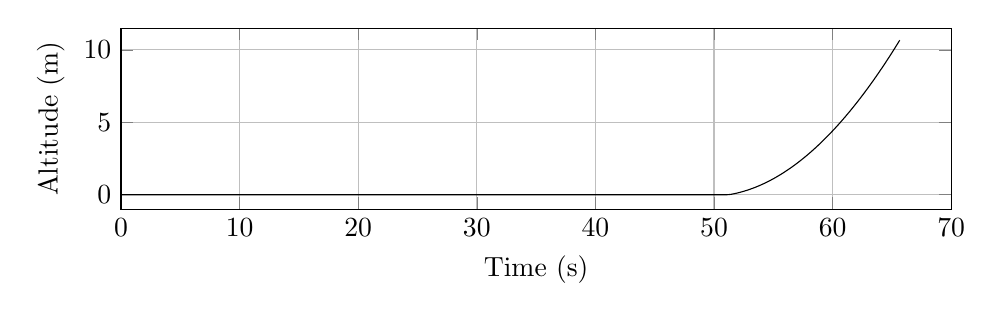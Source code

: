 %Altitude_evolution
\begin{tikzpicture}

\begin{axis}[
width=\textwidth,
height=0.32\textwidth,
scaled ticks=false, tick label style={/pgf/number format/fixed},
xmin=0.0,
xmax=70,
xlabel={Time (s)},
xmajorgrids,
ymin=-1.0,
ymax=11.5,
ylabel={Altitude (m)},
ymajorgrids,
legend style={at={(1.03,0.5)},anchor=west,draw=black,fill=white,legend cell align=left}
]

\addplot [
color=black,
solid
]
table[row sep=crcr]{
10.0E-5	0.0\\
4.717E-4	0.0\\
0.001	0.0\\
0.003	0.0\\
0.006	0.0\\
0.011	0.0\\
0.017	0.0\\
0.022	0.0\\
0.028	0.0\\
0.034	0.0\\
0.04	0.0\\
0.046	0.0\\
0.052	0.0\\
0.058	0.0\\
0.064	0.0\\
0.07	0.0\\
0.076	0.0\\
0.082	0.0\\
0.088	0.0\\
0.094	0.0\\
0.099	0.0\\
0.105	0.0\\
0.111	0.0\\
0.117	0.0\\
0.123	0.0\\
0.129	0.0\\
0.135	0.0\\
0.141	0.0\\
0.148	0.0\\
0.153	0.0\\
0.16	0.0\\
0.166	0.0\\
0.172	0.0\\
0.178	0.0\\
0.184	0.0\\
0.19	0.0\\
0.196	0.0\\
0.202	0.0\\
0.208	0.0\\
0.214	0.0\\
0.22	0.0\\
0.226	0.0\\
0.232	0.0\\
0.238	0.0\\
0.245	0.0\\
0.251	0.0\\
0.257	0.0\\
0.263	0.0\\
0.269	0.0\\
0.275	0.0\\
0.281	0.0\\
0.287	0.0\\
0.294	0.0\\
0.3	0.0\\
0.306	0.0\\
0.312	0.0\\
0.318	0.0\\
0.324	0.0\\
0.33	0.0\\
0.336	0.0\\
0.343	0.0\\
0.349	0.0\\
0.355	0.0\\
0.361	0.0\\
0.368	0.0\\
0.374	0.0\\
0.38	0.0\\
0.386	0.0\\
0.392	0.0\\
0.399	0.0\\
0.405	0.0\\
0.411	0.0\\
0.418	0.0\\
0.424	0.0\\
0.43	0.0\\
0.436	0.0\\
0.442	0.0\\
0.449	0.0\\
0.455	0.0\\
0.461	0.0\\
0.468	0.0\\
0.474	0.0\\
0.48	0.0\\
0.487	0.0\\
0.493	0.0\\
0.499	0.0\\
0.505	0.0\\
0.512	0.0\\
0.518	0.0\\
0.525	0.0\\
0.531	0.0\\
0.537	0.0\\
0.544	0.0\\
0.55	0.0\\
0.557	0.0\\
0.563	0.0\\
0.57	0.0\\
0.576	0.0\\
0.583	0.0\\
0.589	0.0\\
0.595	0.0\\
0.602	0.0\\
0.609	0.0\\
0.615	0.0\\
0.622	0.0\\
0.628	0.0\\
0.634	0.0\\
0.641	0.0\\
0.647	0.0\\
0.654	0.0\\
0.661	0.0\\
0.667	0.0\\
0.674	0.0\\
0.68	0.0\\
0.687	0.0\\
0.694	0.0\\
0.7	0.0\\
0.707	0.0\\
0.714	0.0\\
0.72	0.0\\
0.727	0.0\\
0.734	0.0\\
0.74	0.0\\
0.747	0.0\\
0.754	0.0\\
0.761	0.0\\
0.767	0.0\\
0.774	0.0\\
0.781	0.0\\
0.788	0.0\\
0.794	0.0\\
0.801	0.0\\
0.808	0.0\\
0.815	0.0\\
0.822	0.0\\
0.829	0.0\\
0.836	0.0\\
0.842	0.0\\
0.849	0.0\\
0.856	0.0\\
0.863	0.0\\
0.87	0.0\\
0.877	0.0\\
0.883	0.0\\
0.89	0.0\\
0.897	0.0\\
0.904	0.0\\
0.911	0.0\\
0.918	0.0\\
0.925	0.0\\
0.932	0.0\\
0.939	0.0\\
0.946	0.0\\
0.953	0.0\\
0.96	0.0\\
0.967	0.0\\
0.974	0.0\\
0.981	0.0\\
0.988	0.0\\
0.995	0.0\\
1.002	0.0\\
1.01	0.0\\
1.017	0.0\\
1.024	0.0\\
1.031	0.0\\
1.039	0.0\\
1.045	0.0\\
1.052	0.0\\
1.06	0.0\\
1.067	0.0\\
1.074	0.0\\
1.081	0.0\\
1.088	0.0\\
1.095	0.0\\
1.103	0.0\\
1.11	0.0\\
1.117	0.0\\
1.124	0.0\\
1.132	0.0\\
1.139	0.0\\
1.147	0.0\\
1.154	0.0\\
1.161	0.0\\
1.169	0.0\\
1.176	0.0\\
1.184	0.0\\
1.191	0.0\\
1.199	0.0\\
1.206	0.0\\
1.214	0.0\\
1.221	0.0\\
1.228	0.0\\
1.236	0.0\\
1.243	0.0\\
1.251	0.0\\
1.259	0.0\\
1.266	0.0\\
1.274	0.0\\
1.281	0.0\\
1.289	0.0\\
1.297	0.0\\
1.305	0.0\\
1.312	0.0\\
1.32	0.0\\
1.328	0.0\\
1.335	0.0\\
1.343	0.0\\
1.351	0.0\\
1.359	0.0\\
1.366	0.0\\
1.374	0.0\\
1.382	0.0\\
1.389	0.0\\
1.397	0.0\\
1.405	0.0\\
1.413	0.0\\
1.421	0.0\\
1.428	0.0\\
1.436	0.0\\
1.444	0.0\\
1.452	0.0\\
1.46	0.0\\
1.468	0.0\\
1.475	0.0\\
1.483	0.0\\
1.491	0.0\\
1.499	0.0\\
1.507	0.0\\
1.515	0.0\\
1.523	0.0\\
1.531	0.0\\
1.539	0.0\\
1.547	0.0\\
1.555	0.0\\
1.563	0.0\\
1.571	0.0\\
1.58	0.0\\
1.588	0.0\\
1.596	0.0\\
1.604	0.0\\
1.612	0.0\\
1.62	0.0\\
1.628	0.0\\
1.636	0.0\\
1.645	0.0\\
1.653	0.0\\
1.661	0.0\\
1.67	0.0\\
1.678	0.0\\
1.686	0.0\\
1.695	0.0\\
1.703	0.0\\
1.711	0.0\\
1.72	0.0\\
1.728	0.0\\
1.736	0.0\\
1.745	0.0\\
1.753	0.0\\
1.761	0.0\\
1.77	0.0\\
1.778	0.0\\
1.787	0.0\\
1.795	0.0\\
1.804	0.0\\
1.812	0.0\\
1.821	0.0\\
1.829	0.0\\
1.838	0.0\\
1.846	0.0\\
1.855	0.0\\
1.864	0.0\\
1.872	0.0\\
1.881	0.0\\
1.889	0.0\\
1.898	0.0\\
1.907	0.0\\
1.915	0.0\\
1.924	0.0\\
1.932	0.0\\
1.941	0.0\\
1.95	0.0\\
1.958	0.0\\
1.967	0.0\\
1.976	0.0\\
1.984	0.0\\
1.993	0.0\\
2.002	0.0\\
2.011	0.0\\
2.02	0.0\\
2.029	0.0\\
2.037	0.0\\
2.046	0.0\\
2.055	0.0\\
2.064	0.0\\
2.073	0.0\\
2.082	0.0\\
2.091	0.0\\
2.099	0.0\\
2.108	0.0\\
2.117	0.0\\
2.126	0.0\\
2.135	0.0\\
2.144	0.0\\
2.153	0.0\\
2.162	0.0\\
2.171	0.0\\
2.18	0.0\\
2.19	0.0\\
2.199	0.0\\
2.208	0.0\\
2.217	0.0\\
2.226	0.0\\
2.235	0.0\\
2.244	0.0\\
2.253	0.0\\
2.263	0.0\\
2.272	0.0\\
2.281	0.0\\
2.29	0.0\\
2.299	0.0\\
2.309	0.0\\
2.318	0.0\\
2.327	0.0\\
2.337	0.0\\
2.346	0.0\\
2.355	0.0\\
2.365	0.0\\
2.374	0.0\\
2.384	0.0\\
2.393	0.0\\
2.403	0.0\\
2.412	0.0\\
2.422	0.0\\
2.431	0.0\\
2.441	0.0\\
2.45	0.0\\
2.46	0.0\\
2.469	0.0\\
2.479	0.0\\
2.488	0.0\\
2.498	0.0\\
2.508	0.0\\
2.517	0.0\\
2.527	0.0\\
2.537	0.0\\
2.546	0.0\\
2.556	0.0\\
2.566	0.0\\
2.575	0.0\\
2.585	0.0\\
2.595	0.0\\
2.604	0.0\\
2.614	0.0\\
2.624	0.0\\
2.634	0.0\\
2.643	0.0\\
2.653	0.0\\
2.663	0.0\\
2.673	0.0\\
2.683	0.0\\
2.693	0.0\\
2.703	0.0\\
2.713	0.0\\
2.723	0.0\\
2.733	0.0\\
2.742	0.0\\
2.752	0.0\\
2.762	0.0\\
2.772	0.0\\
2.782	0.0\\
2.792	0.0\\
2.803	0.0\\
2.813	0.0\\
2.823	0.0\\
2.833	0.0\\
2.843	0.0\\
2.853	0.0\\
2.864	0.0\\
2.874	0.0\\
2.884	0.0\\
2.894	0.0\\
2.904	0.0\\
2.915	0.0\\
2.925	0.0\\
2.935	0.0\\
2.945	0.0\\
2.955	0.0\\
2.966	0.0\\
2.976	0.0\\
2.986	0.0\\
2.997	0.0\\
3.007	0.0\\
3.017	0.0\\
3.028	0.0\\
3.038	0.0\\
3.048	0.0\\
3.059	0.0\\
3.069	0.0\\
3.08	0.0\\
3.09	0.0\\
3.1	0.0\\
3.111	0.0\\
3.121	0.0\\
3.132	0.0\\
3.142	0.0\\
3.153	0.0\\
3.163	0.0\\
3.174	0.0\\
3.184	0.0\\
3.195	0.0\\
3.206	0.0\\
3.217	0.0\\
3.227	0.0\\
3.238	0.0\\
3.249	0.0\\
3.26	0.0\\
3.27	0.0\\
3.281	0.0\\
3.292	0.0\\
3.302	0.0\\
3.313	0.0\\
3.324	0.0\\
3.335	0.0\\
3.346	0.0\\
3.357	0.0\\
3.367	0.0\\
3.378	0.0\\
3.389	0.0\\
3.4	0.0\\
3.411	0.0\\
3.421	0.0\\
3.432	0.0\\
3.443	0.0\\
3.454	0.0\\
3.465	0.0\\
3.476	0.0\\
3.487	0.0\\
3.498	0.0\\
3.509	0.0\\
3.52	0.0\\
3.532	0.0\\
3.543	0.0\\
3.554	0.0\\
3.565	0.0\\
3.576	0.0\\
3.587	0.0\\
3.598	0.0\\
3.61	0.0\\
3.621	0.0\\
3.632	0.0\\
3.643	0.0\\
3.655	0.0\\
3.666	0.0\\
3.678	0.0\\
3.689	0.0\\
3.7	0.0\\
3.712	0.0\\
3.723	0.0\\
3.734	0.0\\
3.746	0.0\\
3.757	0.0\\
3.768	0.0\\
3.78	0.0\\
3.791	0.0\\
3.803	0.0\\
3.814	0.0\\
3.826	0.0\\
3.837	0.0\\
3.849	0.0\\
3.86	0.0\\
3.872	0.0\\
3.883	0.0\\
3.895	0.0\\
3.907	0.0\\
3.918	0.0\\
3.93	0.0\\
3.941	0.0\\
3.953	0.0\\
3.964	0.0\\
3.976	0.0\\
3.987	0.0\\
3.999	0.0\\
4.01	0.0\\
4.022	0.0\\
4.033	0.0\\
4.045	0.0\\
4.057	0.0\\
4.068	0.0\\
4.08	0.0\\
4.092	0.0\\
4.104	0.0\\
4.115	0.0\\
4.127	0.0\\
4.139	0.0\\
4.15	0.0\\
4.162	0.0\\
4.174	0.0\\
4.186	0.0\\
4.197	0.0\\
4.209	0.0\\
4.221	0.0\\
4.232	0.0\\
4.244	0.0\\
4.256	0.0\\
4.268	0.0\\
4.279	0.0\\
4.291	0.0\\
4.303	0.0\\
4.315	0.0\\
4.327	0.0\\
4.338	0.0\\
4.35	0.0\\
4.362	0.0\\
4.374	0.0\\
4.385	0.0\\
4.397	0.0\\
4.4	0.0\\
4.401	0.0\\
4.402	0.0\\
4.404	0.0\\
4.405	0.0\\
4.405	0.0\\
4.405	0.0\\
4.405	0.0\\
4.405	0.0\\
4.406	0.0\\
4.408	0.0\\
4.414	0.0\\
4.425	0.0\\
4.436	0.0\\
4.447	0.0\\
4.458	0.0\\
4.469	0.0\\
4.48	0.0\\
4.491	0.0\\
4.502	0.0\\
4.513	0.0\\
4.524	0.0\\
4.535	0.0\\
4.547	0.0\\
4.558	0.0\\
4.569	0.0\\
4.58	0.0\\
4.591	0.0\\
4.603	0.0\\
4.614	0.0\\
4.625	0.0\\
4.637	0.0\\
4.648	0.0\\
4.659	0.0\\
4.671	0.0\\
4.682	0.0\\
4.693	0.0\\
4.705	0.0\\
4.716	0.0\\
4.728	0.0\\
4.739	0.0\\
4.751	0.0\\
4.762	0.0\\
4.773	0.0\\
4.785	0.0\\
4.796	0.0\\
4.808	0.0\\
4.82	0.0\\
4.831	0.0\\
4.843	0.0\\
4.854	0.0\\
4.866	0.0\\
4.878	0.0\\
4.889	0.0\\
4.901	0.0\\
4.913	0.0\\
4.924	0.0\\
4.936	0.0\\
4.948	0.0\\
4.96	0.0\\
4.972	0.0\\
4.983	0.0\\
4.995	0.0\\
5.007	0.0\\
5.019	0.0\\
5.031	0.0\\
5.042	0.0\\
5.054	0.0\\
5.066	0.0\\
5.078	0.0\\
5.09	0.0\\
5.102	0.0\\
5.114	0.0\\
5.126	0.0\\
5.138	0.0\\
5.15	0.0\\
5.162	0.0\\
5.174	0.0\\
5.186	0.0\\
5.198	0.0\\
5.21	0.0\\
5.222	0.0\\
5.234	0.0\\
5.245	0.0\\
5.257	0.0\\
5.269	0.0\\
5.282	0.0\\
5.294	0.0\\
5.306	0.0\\
5.318	0.0\\
5.33	0.0\\
5.342	0.0\\
5.354	0.0\\
5.366	0.0\\
5.378	0.0\\
5.39	0.0\\
5.402	0.0\\
5.415	0.0\\
5.427	0.0\\
5.439	0.0\\
5.451	0.0\\
5.463	0.0\\
5.475	0.0\\
5.487	0.0\\
5.5	0.0\\
5.512	0.0\\
5.524	0.0\\
5.536	0.0\\
5.548	0.0\\
5.56	0.0\\
5.573	0.0\\
5.585	0.0\\
5.597	0.0\\
5.609	0.0\\
5.622	0.0\\
5.634	0.0\\
5.646	0.0\\
5.658	0.0\\
5.67	0.0\\
5.683	0.0\\
5.695	0.0\\
5.707	0.0\\
5.719	0.0\\
5.732	0.0\\
5.744	0.0\\
5.756	0.0\\
5.768	0.0\\
5.781	0.0\\
5.793	0.0\\
5.805	0.0\\
5.817	0.0\\
5.83	0.0\\
5.842	0.0\\
5.854	0.0\\
5.866	0.0\\
5.879	0.0\\
5.891	0.0\\
5.903	0.0\\
5.915	0.0\\
5.928	0.0\\
5.94	0.0\\
5.953	0.0\\
5.965	0.0\\
5.977	0.0\\
5.99	0.0\\
6.002	0.0\\
6.014	0.0\\
6.027	0.0\\
6.039	0.0\\
6.051	0.0\\
6.064	0.0\\
6.076	0.0\\
6.088	0.0\\
6.101	0.0\\
6.113	0.0\\
6.126	0.0\\
6.138	0.0\\
6.15	0.0\\
6.163	0.0\\
6.175	0.0\\
6.188	0.0\\
6.2	0.0\\
6.212	0.0\\
6.225	0.0\\
6.237	0.0\\
6.25	0.0\\
6.262	0.0\\
6.274	0.0\\
6.287	0.0\\
6.299	0.0\\
6.312	0.0\\
6.324	0.0\\
6.337	0.0\\
6.349	0.0\\
6.362	0.0\\
6.374	0.0\\
6.387	0.0\\
6.399	0.0\\
6.412	0.0\\
6.424	0.0\\
6.437	0.0\\
6.449	0.0\\
6.462	0.0\\
6.474	0.0\\
6.487	0.0\\
6.5	0.0\\
6.512	0.0\\
6.525	0.0\\
6.538	0.0\\
6.55	0.0\\
6.563	0.0\\
6.576	0.0\\
6.588	0.0\\
6.601	0.0\\
6.614	0.0\\
6.626	0.0\\
6.639	0.0\\
6.652	0.0\\
6.664	0.0\\
6.677	0.0\\
6.69	0.0\\
6.703	0.0\\
6.716	0.0\\
6.728	0.0\\
6.741	0.0\\
6.754	0.0\\
6.767	0.0\\
6.779	0.0\\
6.792	0.0\\
6.805	0.0\\
6.818	0.0\\
6.831	0.0\\
6.844	0.0\\
6.856	0.0\\
6.869	0.0\\
6.882	0.0\\
6.895	0.0\\
6.908	0.0\\
6.921	0.0\\
6.933	0.0\\
6.946	0.0\\
6.96	0.0\\
6.972	0.0\\
6.986	0.0\\
6.999	0.0\\
7.012	0.0\\
7.025	0.0\\
7.038	0.0\\
7.051	0.0\\
7.064	0.0\\
7.077	0.0\\
7.09	0.0\\
7.103	0.0\\
7.116	0.0\\
7.129	0.0\\
7.143	0.0\\
7.156	0.0\\
7.169	0.0\\
7.182	0.0\\
7.195	0.0\\
7.209	0.0\\
7.222	0.0\\
7.235	0.0\\
7.249	0.0\\
7.262	0.0\\
7.275	0.0\\
7.289	0.0\\
7.302	0.0\\
7.315	0.0\\
7.329	0.0\\
7.342	0.0\\
7.356	0.0\\
7.369	0.0\\
7.383	0.0\\
7.396	0.0\\
7.41	0.0\\
7.423	0.0\\
7.437	0.0\\
7.45	0.0\\
7.463	0.0\\
7.477	0.0\\
7.491	0.0\\
7.505	0.0\\
7.518	0.0\\
7.532	0.0\\
7.546	0.0\\
7.56	0.0\\
7.573	0.0\\
7.587	0.0\\
7.601	0.0\\
7.615	0.0\\
7.629	0.0\\
7.643	0.0\\
7.656	0.0\\
7.67	0.0\\
7.684	0.0\\
7.698	0.0\\
7.713	0.0\\
7.727	0.0\\
7.741	0.0\\
7.755	0.0\\
7.769	0.0\\
7.783	0.0\\
7.797	0.0\\
7.811	0.0\\
7.826	0.0\\
7.84	0.0\\
7.854	0.0\\
7.869	0.0\\
7.883	0.0\\
7.898	0.0\\
7.912	0.0\\
7.927	0.0\\
7.941	0.0\\
7.956	0.0\\
7.97	0.0\\
7.985	0.0\\
7.999	0.0\\
8.014	0.0\\
8.029	0.0\\
8.043	0.0\\
8.058	0.0\\
8.073	0.0\\
8.088	0.0\\
8.103	0.0\\
8.118	0.0\\
8.133	0.0\\
8.148	0.0\\
8.162	0.0\\
8.178	0.0\\
8.193	0.0\\
8.208	0.0\\
8.223	0.0\\
8.238	0.0\\
8.253	0.0\\
8.268	0.0\\
8.283	0.0\\
8.299	0.0\\
8.314	0.0\\
8.329	0.0\\
8.344	0.0\\
8.36	0.0\\
8.376	0.0\\
8.391	0.0\\
8.406	0.0\\
8.422	0.0\\
8.437	0.0\\
8.452	0.0\\
8.468	0.0\\
8.483	0.0\\
8.499	0.0\\
8.514	0.0\\
8.53	0.0\\
8.545	0.0\\
8.561	0.0\\
8.576	0.0\\
8.591	0.0\\
8.607	0.0\\
8.622	0.0\\
8.637	0.0\\
8.653	0.0\\
8.668	0.0\\
8.683	0.0\\
8.699	0.0\\
8.714	0.0\\
8.729	0.0\\
8.744	0.0\\
8.76	0.0\\
8.775	0.0\\
8.79	0.0\\
8.805	0.0\\
8.82	0.0\\
8.835	0.0\\
8.85	0.0\\
8.865	0.0\\
8.88	0.0\\
8.895	0.0\\
8.91	0.0\\
8.925	0.0\\
8.939	0.0\\
8.954	0.0\\
8.969	0.0\\
8.984	0.0\\
8.998	0.0\\
9.013	0.0\\
9.027	0.0\\
9.042	0.0\\
9.056	0.0\\
9.057	0.0\\
9.057	0.0\\
9.058	0.0\\
9.058	0.0\\
9.058	0.0\\
9.059	0.0\\
9.06	0.0\\
9.061	0.0\\
9.067	0.0\\
9.079	0.0\\
9.092	0.0\\
9.105	0.0\\
9.118	0.0\\
9.131	0.0\\
9.144	0.0\\
9.157	0.0\\
9.171	0.0\\
9.184	0.0\\
9.197	0.0\\
9.211	0.0\\
9.224	0.0\\
9.238	0.0\\
9.251	0.0\\
9.265	0.0\\
9.279	0.0\\
9.292	0.0\\
9.306	0.0\\
9.32	0.0\\
9.334	0.0\\
9.348	0.0\\
9.362	0.0\\
9.376	0.0\\
9.39	0.0\\
9.404	0.0\\
9.418	0.0\\
9.433	0.0\\
9.447	0.0\\
9.461	0.0\\
9.476	0.0\\
9.49	0.0\\
9.505	0.0\\
9.519	0.0\\
9.534	0.0\\
9.548	0.0\\
9.563	0.0\\
9.578	0.0\\
9.592	0.0\\
9.607	0.0\\
9.622	0.0\\
9.637	0.0\\
9.652	0.0\\
9.667	0.0\\
9.682	0.0\\
9.697	0.0\\
9.712	0.0\\
9.727	0.0\\
9.742	0.0\\
9.757	0.0\\
9.772	0.0\\
9.787	0.0\\
9.802	0.0\\
9.817	0.0\\
9.832	0.0\\
9.847	0.0\\
9.862	0.0\\
9.877	0.0\\
9.892	0.0\\
9.907	0.0\\
9.922	0.0\\
9.937	0.0\\
9.952	0.0\\
9.967	0.0\\
9.982	0.0\\
9.997	0.0\\
10.012	0.0\\
10.027	0.0\\
10.042	0.0\\
10.057	0.0\\
10.071	0.0\\
10.086	0.0\\
10.101	0.0\\
10.116	0.0\\
10.131	0.0\\
10.145	0.0\\
10.16	0.0\\
10.175	0.0\\
10.189	0.0\\
10.204	0.0\\
10.218	0.0\\
10.233	0.0\\
10.247	0.0\\
10.262	0.0\\
10.277	0.0\\
10.291	0.0\\
10.306	0.0\\
10.32	0.0\\
10.334	0.0\\
10.349	0.0\\
10.363	0.0\\
10.378	0.0\\
10.392	0.0\\
10.406	0.0\\
10.421	0.0\\
10.435	0.0\\
10.45	0.0\\
10.464	0.0\\
10.478	0.0\\
10.493	0.0\\
10.507	0.0\\
10.521	0.0\\
10.535	0.0\\
10.549	0.0\\
10.564	0.0\\
10.578	0.0\\
10.592	0.0\\
10.606	0.0\\
10.62	0.0\\
10.634	0.0\\
10.648	0.0\\
10.662	0.0\\
10.676	0.0\\
10.69	0.0\\
10.704	0.0\\
10.718	0.0\\
10.732	0.0\\
10.747	0.0\\
10.761	0.0\\
10.774	0.0\\
10.788	0.0\\
10.802	0.0\\
10.816	0.0\\
10.83	0.0\\
10.844	0.0\\
10.858	0.0\\
10.872	0.0\\
10.886	0.0\\
10.9	0.0\\
10.914	0.0\\
10.928	0.0\\
10.942	0.0\\
10.956	0.0\\
10.97	0.0\\
10.984	0.0\\
10.997	0.0\\
11.011	0.0\\
11.025	0.0\\
11.039	0.0\\
11.053	0.0\\
11.067	0.0\\
11.081	0.0\\
11.095	0.0\\
11.108	0.0\\
11.122	0.0\\
11.136	0.0\\
11.15	0.0\\
11.164	0.0\\
11.178	0.0\\
11.192	0.0\\
11.206	0.0\\
11.22	0.0\\
11.233	0.0\\
11.247	0.0\\
11.261	0.0\\
11.275	0.0\\
11.289	0.0\\
11.303	0.0\\
11.317	0.0\\
11.331	0.0\\
11.345	0.0\\
11.359	0.0\\
11.372	0.0\\
11.386	0.0\\
11.4	0.0\\
11.414	0.0\\
11.428	0.0\\
11.442	0.0\\
11.456	0.0\\
11.47	0.0\\
11.484	0.0\\
11.498	0.0\\
11.512	0.0\\
11.526	0.0\\
11.54	0.0\\
11.554	0.0\\
11.568	0.0\\
11.582	0.0\\
11.596	0.0\\
11.61	0.0\\
11.624	0.0\\
11.638	0.0\\
11.652	0.0\\
11.666	0.0\\
11.68	0.0\\
11.694	0.0\\
11.708	0.0\\
11.723	0.0\\
11.737	0.0\\
11.751	0.0\\
11.765	0.0\\
11.779	0.0\\
11.793	0.0\\
11.797	0.0\\
11.807	0.0\\
11.822	0.0\\
11.85	0.0\\
11.879	0.0\\
11.908	0.0\\
11.937	0.0\\
11.967	0.0\\
11.996	0.0\\
12.025	0.0\\
12.055	0.0\\
12.084	0.0\\
12.114	0.0\\
12.143	0.0\\
12.172	0.0\\
12.202	0.0\\
12.232	0.0\\
12.261	0.0\\
12.291	0.0\\
12.321	0.0\\
12.351	0.0\\
12.381	0.0\\
12.411	0.0\\
12.441	0.0\\
12.471	0.0\\
12.501	0.0\\
12.531	0.0\\
12.561	0.0\\
12.591	0.0\\
12.621	0.0\\
12.651	0.0\\
12.681	0.0\\
12.712	0.0\\
12.742	0.0\\
12.772	0.0\\
12.803	0.0\\
12.834	0.0\\
12.864	0.0\\
12.895	0.0\\
12.926	0.0\\
12.956	0.0\\
12.987	0.0\\
13.017	0.0\\
13.048	0.0\\
13.079	0.0\\
13.11	0.0\\
13.141	0.0\\
13.172	0.0\\
13.203	0.0\\
13.234	0.0\\
13.265	0.0\\
13.296	0.0\\
13.327	0.0\\
13.359	0.0\\
13.391	0.0\\
13.422	0.0\\
13.454	0.0\\
13.485	0.0\\
13.517	0.0\\
13.548	0.0\\
13.581	0.0\\
13.612	0.0\\
13.644	0.0\\
13.676	0.0\\
13.709	0.0\\
13.741	0.0\\
13.773	0.0\\
13.805	0.0\\
13.837	0.0\\
13.869	0.0\\
13.902	0.0\\
13.934	0.0\\
13.966	0.0\\
13.999	0.0\\
14.032	0.0\\
14.065	0.0\\
14.098	0.0\\
14.131	0.0\\
14.164	0.0\\
14.197	0.0\\
14.231	0.0\\
14.264	0.0\\
14.297	0.0\\
14.331	0.0\\
14.365	0.0\\
14.398	0.0\\
14.433	0.0\\
14.467	0.0\\
14.501	0.0\\
14.534	0.0\\
14.568	0.0\\
14.603	0.0\\
14.637	0.0\\
14.672	0.0\\
14.707	0.0\\
14.741	0.0\\
14.776	0.0\\
14.811	0.0\\
14.846	0.0\\
14.881	0.0\\
14.916	0.0\\
14.951	0.0\\
14.986	0.0\\
15.022	0.0\\
15.059	0.0\\
15.094	0.0\\
15.13	0.0\\
15.166	0.0\\
15.203	0.0\\
15.239	0.0\\
15.275	0.0\\
15.312	0.0\\
15.349	0.0\\
15.386	0.0\\
15.423	0.0\\
15.46	0.0\\
15.499	0.0\\
15.536	0.0\\
15.573	0.0\\
15.611	0.0\\
15.649	0.0\\
15.686	0.0\\
15.724	0.0\\
15.762	0.0\\
15.8	0.0\\
15.838	0.0\\
15.876	0.0\\
15.915	0.0\\
15.953	0.0\\
15.991	0.0\\
16.03	0.0\\
16.068	0.0\\
16.106	0.0\\
16.145	0.0\\
16.184	0.0\\
16.222	0.0\\
16.26	0.0\\
16.299	0.0\\
16.337	0.0\\
16.375	0.0\\
16.414	0.0\\
16.452	0.0\\
16.489	0.0\\
16.528	0.0\\
16.565	0.0\\
16.603	0.0\\
16.641	0.0\\
16.678	0.0\\
16.716	0.0\\
16.753	0.0\\
16.79	0.0\\
16.826	0.0\\
16.863	0.0\\
16.899	0.0\\
16.935	0.0\\
16.971	0.0\\
17.007	0.0\\
17.043	0.0\\
17.079	0.0\\
17.115	0.0\\
17.15	0.0\\
17.157	0.0\\
17.162	0.0\\
17.165	0.0\\
17.166	0.0\\
17.167	0.0\\
17.168	0.0\\
17.17	0.0\\
17.17	0.0\\
17.171	0.0\\
17.171	0.0\\
17.172	0.0\\
17.177	0.0\\
17.19	0.0\\
17.216	0.0\\
17.246	0.0\\
17.277	0.0\\
17.308	0.0\\
17.339	0.0\\
17.37	0.0\\
17.401	0.0\\
17.432	0.0\\
17.464	0.0\\
17.496	0.0\\
17.527	0.0\\
17.559	0.0\\
17.592	0.0\\
17.624	0.0\\
17.656	0.0\\
17.688	0.0\\
17.721	0.0\\
17.754	0.0\\
17.786	0.0\\
17.819	0.0\\
17.853	0.0\\
17.886	0.0\\
17.919	0.0\\
17.953	0.0\\
17.987	0.0\\
18.021	0.0\\
18.055	0.0\\
18.089	0.0\\
18.124	0.0\\
18.158	0.0\\
18.193	0.0\\
18.228	0.0\\
18.263	0.0\\
18.298	0.0\\
18.334	0.0\\
18.369	0.0\\
18.404	0.0\\
18.44	0.0\\
18.475	0.0\\
18.511	0.0\\
18.547	0.0\\
18.583	0.0\\
18.619	0.0\\
18.655	0.0\\
18.691	0.0\\
18.727	0.0\\
18.763	0.0\\
18.798	0.0\\
18.834	0.0\\
18.87	0.0\\
18.905	0.0\\
18.941	0.0\\
18.977	0.0\\
19.013	0.0\\
19.048	0.0\\
19.084	0.0\\
19.119	0.0\\
19.154	0.0\\
19.189	0.0\\
19.225	0.0\\
19.26	0.0\\
19.294	0.0\\
19.329	0.0\\
19.364	0.0\\
19.399	0.0\\
19.434	0.0\\
19.468	0.0\\
19.502	0.0\\
19.537	0.0\\
19.571	0.0\\
19.605	0.0\\
19.639	0.0\\
19.673	0.0\\
19.707	0.0\\
19.74	0.0\\
19.774	0.0\\
19.807	0.0\\
19.841	0.0\\
19.874	0.0\\
19.907	0.0\\
19.941	0.0\\
19.974	0.0\\
20.007	0.0\\
20.04	0.0\\
20.073	0.0\\
20.106	0.0\\
20.139	0.0\\
20.171	0.0\\
20.204	0.0\\
20.236	0.0\\
20.269	0.0\\
20.302	0.0\\
20.334	0.0\\
20.367	0.0\\
20.399	0.0\\
20.432	0.0\\
20.464	0.0\\
20.496	0.0\\
20.529	0.0\\
20.561	0.0\\
20.593	0.0\\
20.625	0.0\\
20.657	0.0\\
20.689	0.0\\
20.721	0.0\\
20.753	0.0\\
20.785	0.0\\
20.816	0.0\\
20.848	0.0\\
20.88	0.0\\
20.912	0.0\\
20.944	0.0\\
20.975	0.0\\
21.007	0.0\\
21.038	0.0\\
21.07	0.0\\
21.102	0.0\\
21.133	0.0\\
21.164	0.0\\
21.196	0.0\\
21.228	0.0\\
21.259	0.0\\
21.291	0.0\\
21.322	0.0\\
21.353	0.0\\
21.385	0.0\\
21.416	0.0\\
21.447	0.0\\
21.478	0.0\\
21.51	0.0\\
21.541	0.0\\
21.572	0.0\\
21.604	0.0\\
21.635	0.0\\
21.666	0.0\\
21.697	0.0\\
21.728	0.0\\
21.76	0.0\\
21.791	0.0\\
21.822	0.0\\
21.853	0.0\\
21.884	0.0\\
21.916	0.0\\
21.947	0.0\\
21.978	0.0\\
22.009	0.0\\
22.04	0.0\\
22.071	0.0\\
22.102	0.0\\
22.133	0.0\\
22.164	0.0\\
22.195	0.0\\
22.226	0.0\\
22.258	0.0\\
22.289	0.0\\
22.32	0.0\\
22.351	0.0\\
22.382	0.0\\
22.413	0.0\\
22.444	0.0\\
22.475	0.0\\
22.506	0.0\\
22.538	0.0\\
22.569	0.0\\
22.6	0.0\\
22.631	0.0\\
22.662	0.0\\
22.693	0.0\\
22.724	0.0\\
22.755	0.0\\
22.787	0.0\\
22.818	0.0\\
22.849	0.0\\
22.88	0.0\\
22.912	0.0\\
22.943	0.0\\
22.974	0.0\\
23.005	0.0\\
23.036	0.0\\
23.068	0.0\\
23.099	0.0\\
23.13	0.0\\
23.162	0.0\\
23.193	0.0\\
23.224	0.0\\
23.256	0.0\\
23.287	0.0\\
23.319	0.0\\
23.35	0.0\\
23.381	0.0\\
23.413	0.0\\
23.444	0.0\\
23.476	0.0\\
23.507	0.0\\
23.539	0.0\\
23.57	0.0\\
23.601	0.0\\
23.633	0.0\\
23.665	0.0\\
23.696	0.0\\
23.728	0.0\\
23.759	0.0\\
23.791	0.0\\
23.823	0.0\\
23.854	0.0\\
23.886	0.0\\
23.918	0.0\\
23.95	0.0\\
23.981	0.0\\
24.013	0.0\\
24.045	0.0\\
24.076	0.0\\
24.108	0.0\\
24.14	0.0\\
24.172	0.0\\
24.204	0.0\\
24.236	0.0\\
24.268	0.0\\
24.3	0.0\\
24.332	0.0\\
24.364	0.0\\
24.396	0.0\\
24.429	0.0\\
24.461	0.0\\
24.493	0.0\\
24.525	0.0\\
24.557	0.0\\
24.59	0.0\\
24.622	0.0\\
24.654	0.0\\
24.687	0.0\\
24.719	0.0\\
24.752	0.0\\
24.784	0.0\\
24.817	0.0\\
24.85	0.0\\
24.882	0.0\\
24.915	0.0\\
24.948	0.0\\
24.981	0.0\\
25.013	0.0\\
25.046	0.0\\
25.079	0.0\\
25.112	0.0\\
25.145	0.0\\
25.178	0.0\\
25.211	0.0\\
25.244	0.0\\
25.277	0.0\\
25.311	0.0\\
25.344	0.0\\
25.377	0.0\\
25.41	0.0\\
25.444	0.0\\
25.477	0.0\\
25.51	0.0\\
25.544	0.0\\
25.578	0.0\\
25.611	0.0\\
25.645	0.0\\
25.679	0.0\\
25.712	0.0\\
25.746	0.0\\
25.78	0.0\\
25.814	0.0\\
25.848	0.0\\
25.882	0.0\\
25.916	0.0\\
25.95	0.0\\
25.985	0.0\\
26.019	0.0\\
26.053	0.0\\
26.087	0.0\\
26.122	0.0\\
26.156	0.0\\
26.191	0.0\\
26.226	0.0\\
26.261	0.0\\
26.296	0.0\\
26.33	0.0\\
26.365	0.0\\
26.4	0.0\\
26.436	0.0\\
26.471	0.0\\
26.506	0.0\\
26.541	0.0\\
26.577	0.0\\
26.612	0.0\\
26.648	0.0\\
26.684	0.0\\
26.719	0.0\\
26.755	0.0\\
26.791	0.0\\
26.828	0.0\\
26.864	0.0\\
26.9	0.0\\
26.936	0.0\\
26.973	0.0\\
27.009	0.0\\
27.046	0.0\\
27.083	0.0\\
27.12	0.0\\
27.156	0.0\\
27.194	0.0\\
27.231	0.0\\
27.268	0.0\\
27.306	0.0\\
27.343	0.0\\
27.381	0.0\\
27.419	0.0\\
27.457	0.0\\
27.495	0.0\\
27.533	0.0\\
27.571	0.0\\
27.609	0.0\\
27.648	0.0\\
27.687	0.0\\
27.726	0.0\\
27.765	0.0\\
27.804	0.0\\
27.844	0.0\\
27.883	0.0\\
27.923	0.0\\
27.963	0.0\\
28.003	0.0\\
28.043	0.0\\
28.083	0.0\\
28.124	0.0\\
28.165	0.0\\
28.206	0.0\\
28.247	0.0\\
28.289	0.0\\
28.331	0.0\\
28.373	0.0\\
28.415	0.0\\
28.458	0.0\\
28.501	0.0\\
28.544	0.0\\
28.588	0.0\\
28.632	0.0\\
28.676	0.0\\
28.721	0.0\\
28.766	0.0\\
28.812	0.0\\
28.858	0.0\\
28.904	0.0\\
28.951	0.0\\
28.998	0.0\\
29.046	0.0\\
29.094	0.0\\
29.143	0.0\\
29.193	0.0\\
29.242	0.0\\
29.293	0.0\\
29.344	0.0\\
29.395	0.0\\
29.447	0.0\\
29.498	0.0\\
29.55	0.0\\
29.601	0.0\\
29.653	0.0\\
29.703	0.0\\
29.753	0.0\\
29.803	0.0\\
29.852	0.0\\
29.901	0.0\\
29.949	0.0\\
29.997	0.0\\
30.044	0.0\\
30.09	0.0\\
30.136	0.0\\
30.182	0.0\\
30.227	0.0\\
30.272	0.0\\
30.316	0.0\\
30.36	0.0\\
30.404	0.0\\
30.447	0.0\\
30.49	0.0\\
30.533	0.0\\
30.575	0.0\\
30.617	0.0\\
30.659	0.0\\
30.7	0.0\\
30.742	0.0\\
30.783	0.0\\
30.823	0.0\\
30.864	0.0\\
30.904	0.0\\
30.944	0.0\\
30.984	0.0\\
31.023	0.0\\
31.031	0.0\\
31.037	0.0\\
31.042	0.0\\
31.045	0.0\\
31.048	0.0\\
31.049	0.0\\
31.051	0.0\\
31.052	0.0\\
31.054	0.0\\
31.054	0.0\\
31.054	0.0\\
31.057	0.0\\
31.068	0.0\\
31.105	0.0\\
31.143	0.0\\
31.182	0.0\\
31.22	0.0\\
31.259	0.0\\
31.298	0.0\\
31.338	0.0\\
31.377	0.0\\
31.417	0.0\\
31.457	0.0\\
31.497	0.0\\
31.538	0.0\\
31.579	0.0\\
31.62	0.0\\
31.662	0.0\\
31.704	0.0\\
31.745	0.0\\
31.788	0.0\\
31.83	0.0\\
31.873	0.0\\
31.917	0.0\\
31.96	0.0\\
32.005	0.0\\
32.049	0.0\\
32.094	0.0\\
32.139	0.0\\
32.185	0.0\\
32.231	0.0\\
32.278	0.0\\
32.325	0.0\\
32.372	0.0\\
32.419	0.0\\
32.467	0.0\\
32.515	0.0\\
32.562	0.0\\
32.611	0.0\\
32.659	0.0\\
32.707	0.0\\
32.755	0.0\\
32.802	0.0\\
32.85	0.0\\
32.898	0.0\\
32.945	0.0\\
32.992	0.0\\
33.038	0.0\\
33.085	0.0\\
33.131	0.0\\
33.177	0.0\\
33.223	0.0\\
33.267	0.0\\
33.312	0.0\\
33.357	0.0\\
33.401	0.0\\
33.445	0.0\\
33.488	0.0\\
33.532	0.0\\
33.575	0.0\\
33.618	0.0\\
33.661	0.0\\
33.704	0.0\\
33.746	0.0\\
33.788	0.0\\
33.83	0.0\\
33.872	0.0\\
33.913	0.0\\
33.955	0.0\\
33.996	0.0\\
34.038	0.0\\
34.079	0.0\\
34.12	0.0\\
34.161	0.0\\
34.201	0.0\\
34.242	0.0\\
34.282	0.0\\
34.322	0.0\\
34.362	0.0\\
34.402	0.0\\
34.442	0.0\\
34.482	0.0\\
34.522	0.0\\
34.561	0.0\\
34.601	0.0\\
34.64	0.0\\
34.68	0.0\\
34.719	0.0\\
34.758	0.0\\
34.797	0.0\\
34.836	0.0\\
34.875	0.0\\
34.915	0.0\\
34.954	0.0\\
34.992	0.0\\
35.031	0.0\\
35.07	0.0\\
35.108	0.0\\
35.147	0.0\\
35.185	0.0\\
35.224	0.0\\
35.262	0.0\\
35.301	0.0\\
35.339	0.0\\
35.377	0.0\\
35.415	0.0\\
35.453	0.0\\
35.491	0.0\\
35.529	0.0\\
35.567	0.0\\
35.605	0.0\\
35.643	0.0\\
35.681	0.0\\
35.719	0.0\\
35.757	0.0\\
35.795	0.0\\
35.832	0.0\\
35.87	0.0\\
35.908	0.0\\
35.945	0.0\\
35.983	0.0\\
36.021	0.0\\
36.058	0.0\\
36.096	0.0\\
36.133	0.0\\
36.171	0.0\\
36.208	0.0\\
36.246	0.0\\
36.283	0.0\\
36.321	0.0\\
36.358	0.0\\
36.395	0.0\\
36.433	0.0\\
36.47	0.0\\
36.508	0.0\\
36.545	0.0\\
36.582	0.0\\
36.62	0.0\\
36.657	0.0\\
36.694	0.0\\
36.732	0.0\\
36.769	0.0\\
36.807	0.0\\
36.844	0.0\\
36.881	0.0\\
36.918	0.0\\
36.956	0.0\\
36.993	0.0\\
37.03	0.0\\
37.067	0.0\\
37.104	0.0\\
37.142	0.0\\
37.179	0.0\\
37.216	0.0\\
37.254	0.0\\
37.291	0.0\\
37.328	0.0\\
37.366	0.0\\
37.403	0.0\\
37.44	0.0\\
37.478	0.0\\
37.515	0.0\\
37.552	0.0\\
37.59	0.0\\
37.627	0.0\\
37.664	0.0\\
37.701	0.0\\
37.738	0.0\\
37.776	0.0\\
37.813	0.0\\
37.851	0.0\\
37.888	0.0\\
37.926	0.0\\
37.963	0.0\\
38.0	0.0\\
38.037	0.0\\
38.075	0.0\\
38.112	0.0\\
38.15	0.0\\
38.187	0.0\\
38.224	0.0\\
38.262	0.0\\
38.299	0.0\\
38.337	0.0\\
38.374	0.0\\
38.412	0.0\\
38.449	0.0\\
38.487	0.0\\
38.525	0.0\\
38.563	0.0\\
38.6	0.0\\
38.638	0.0\\
38.676	0.0\\
38.713	0.0\\
38.751	0.0\\
38.789	0.0\\
38.827	0.0\\
38.864	0.0\\
38.902	0.0\\
38.94	0.0\\
38.978	0.0\\
39.016	0.0\\
39.054	0.0\\
39.092	0.0\\
39.13	0.0\\
39.168	0.0\\
39.206	0.0\\
39.244	0.0\\
39.282	0.0\\
39.32	0.0\\
39.358	0.0\\
39.396	0.0\\
39.434	0.0\\
39.473	0.0\\
39.511	0.0\\
39.549	0.0\\
39.587	0.0\\
39.626	0.0\\
39.664	0.0\\
39.703	0.0\\
39.741	0.0\\
39.78	0.0\\
39.818	0.0\\
39.857	0.0\\
39.895	0.0\\
39.934	0.0\\
39.973	0.0\\
40.011	0.0\\
40.05	0.0\\
40.089	0.0\\
40.128	0.0\\
40.166	0.0\\
40.205	0.0\\
40.244	0.0\\
40.283	0.0\\
40.322	0.0\\
40.361	0.0\\
40.4	0.0\\
40.439	0.0\\
40.479	0.0\\
40.518	0.0\\
40.557	0.0\\
40.597	0.0\\
40.636	0.0\\
40.676	0.0\\
40.715	0.0\\
40.755	0.0\\
40.794	0.0\\
40.834	0.0\\
40.874	0.0\\
40.914	0.0\\
40.953	0.0\\
40.993	0.0\\
41.033	0.0\\
41.073	0.0\\
41.114	0.0\\
41.154	0.0\\
41.194	0.0\\
41.234	0.0\\
41.274	0.0\\
41.315	0.0\\
41.355	0.0\\
41.396	0.0\\
41.436	0.0\\
41.476	0.0\\
41.517	0.0\\
41.558	0.0\\
41.598	0.0\\
41.639	0.0\\
41.68	0.0\\
41.721	0.0\\
41.762	0.0\\
41.802	0.0\\
41.843	0.0\\
41.884	0.0\\
41.925	0.0\\
41.967	0.0\\
42.008	0.0\\
42.049	0.0\\
42.091	0.0\\
42.132	0.0\\
42.174	0.0\\
42.216	0.0\\
42.258	0.0\\
42.299	0.0\\
42.341	0.0\\
42.383	0.0\\
42.426	0.0\\
42.468	0.0\\
42.51	0.0\\
42.553	0.0\\
42.595	0.0\\
42.638	0.0\\
42.68	0.0\\
42.723	0.0\\
42.766	0.0\\
42.808	0.0\\
42.851	0.0\\
42.894	0.0\\
42.937	0.0\\
42.981	0.0\\
43.024	0.0\\
43.068	0.0\\
43.111	0.0\\
43.155	0.0\\
43.199	0.0\\
43.243	0.0\\
43.287	0.0\\
43.331	0.0\\
43.375	0.0\\
43.419	0.0\\
43.463	0.0\\
43.508	0.0\\
43.553	0.0\\
43.597	0.0\\
43.642	0.0\\
43.687	0.0\\
43.732	0.0\\
43.777	0.0\\
43.823	0.0\\
43.868	0.0\\
43.914	0.0\\
43.96	0.0\\
44.006	0.0\\
44.052	0.0\\
44.098	0.0\\
44.144	0.0\\
44.191	0.0\\
44.237	0.0\\
44.284	0.0\\
44.331	0.0\\
44.378	0.0\\
44.425	0.0\\
44.472	0.0\\
44.52	0.0\\
44.568	0.0\\
44.616	0.0\\
44.664	0.0\\
44.712	0.0\\
44.761	0.0\\
44.809	0.0\\
44.858	0.0\\
44.908	0.0\\
44.957	0.0\\
45.007	0.0\\
45.057	0.0\\
45.107	0.0\\
45.157	0.0\\
45.208	0.0\\
45.258	0.0\\
45.309	0.0\\
45.361	0.0\\
45.413	0.0\\
45.465	0.0\\
45.518	0.0\\
45.57	0.0\\
45.624	0.0\\
45.677	0.0\\
45.731	0.0\\
45.785	0.0\\
45.84	0.0\\
45.895	0.0\\
45.95	0.0\\
46.006	0.0\\
46.063	0.0\\
46.12	0.0\\
46.177	0.0\\
46.236	0.0\\
46.295	0.0\\
46.355	0.0\\
46.415	0.0\\
46.477	0.0\\
46.54	0.0\\
46.603	0.0\\
46.667	0.0\\
46.733	0.0\\
46.8	0.0\\
46.869	0.0\\
46.939	0.0\\
46.993	0.0\\
47.011	0.0\\
47.084	0.0\\
47.157	0.0\\
47.231	0.0\\
47.304	0.0\\
47.376	0.0\\
47.446	0.0\\
47.515	0.0\\
47.582	0.0\\
47.647	0.0\\
47.711	0.0\\
47.774	0.0\\
47.835	0.0\\
47.896	0.0\\
47.956	0.0\\
48.015	0.0\\
48.073	0.0\\
48.13	0.0\\
48.187	0.0\\
48.243	0.0\\
48.299	0.0\\
48.354	0.0\\
48.408	0.0\\
48.463	0.0\\
48.516	0.0\\
48.57	0.0\\
48.622	0.0\\
48.675	0.0\\
48.726	0.0\\
48.778	0.0\\
48.83	0.0\\
48.881	0.0\\
48.932	0.0\\
48.982	0.0\\
49.032	0.0\\
49.082	0.0\\
49.131	0.0\\
49.133	0.0\\
49.135	0.0\\
49.135	0.0\\
49.136	0.0\\
49.14	0.0\\
49.151	0.0\\
49.194	0.0\\
49.245	0.0\\
49.296	0.0\\
49.348	0.0\\
49.4	0.0\\
49.452	0.0\\
49.504	0.0\\
49.558	0.0\\
49.611	0.0\\
49.665	0.0\\
49.719	0.0\\
49.774	0.0\\
49.829	0.0\\
49.885	0.0\\
49.942	0.0\\
49.998	0.0\\
50.056	0.0\\
50.114	0.0\\
50.173	0.0\\
50.232	0.0\\
50.292	0.0\\
50.353	0.0\\
50.414	0.0\\
50.477	0.0\\
50.54	0.0\\
50.603	0.0\\
50.668	0.0\\
50.732	0.0\\
50.797	0.0\\
50.863	0.0\\
50.927	0.0\\
50.932	1.667E-6\\
50.936	6.538E-6\\
50.94	1.474E-5\\
50.944	2.607E-5\\
50.949	4.096E-5\\
50.953	5.974E-5\\
50.957	8.157E-5\\
50.961	1.053E-4\\
50.965	1.33E-4\\
50.969	1.627E-4\\
50.973	1.926E-4\\
50.977	2.274E-4\\
50.981	2.672E-4\\
50.985	3.114E-4\\
50.989	3.612E-4\\
50.993	4.162E-4\\
50.997	4.727E-4\\
51.002	5.325E-4\\
51.006	5.975E-4\\
51.01	6.615E-4\\
51.014	7.336E-4\\
51.018	8.105E-4\\
51.022	8.893E-4\\
51.027	9.747E-4\\
51.031	0.001\\
51.035	0.001\\
51.039	0.001\\
51.044	0.001\\
51.048	0.001\\
51.052	0.002\\
51.056	0.002\\
51.061	0.002\\
51.065	0.002\\
51.069	0.002\\
51.074	0.002\\
51.078	0.002\\
51.082	0.002\\
51.086	0.003\\
51.09	0.003\\
51.094	0.003\\
51.098	0.003\\
51.102	0.003\\
51.107	0.003\\
51.111	0.004\\
51.115	0.004\\
51.119	0.004\\
51.123	0.004\\
51.127	0.004\\
51.132	0.004\\
51.136	0.005\\
51.14	0.005\\
51.144	0.005\\
51.149	0.005\\
51.153	0.005\\
51.157	0.006\\
51.161	0.006\\
51.165	0.006\\
51.17	0.006\\
51.174	0.006\\
51.178	0.007\\
51.183	0.007\\
51.187	0.007\\
51.191	0.007\\
51.195	0.008\\
51.199	0.008\\
51.204	0.008\\
51.208	0.009\\
51.212	0.009\\
51.217	0.009\\
51.221	0.009\\
51.225	0.01\\
51.23	0.01\\
51.234	0.01\\
51.238	0.011\\
51.243	0.011\\
51.247	0.011\\
51.251	0.011\\
51.255	0.012\\
51.259	0.012\\
51.264	0.012\\
51.268	0.013\\
51.272	0.013\\
51.277	0.013\\
51.281	0.014\\
51.285	0.014\\
51.289	0.015\\
51.294	0.015\\
51.298	0.015\\
51.302	0.016\\
51.306	0.016\\
51.311	0.016\\
51.315	0.017\\
51.319	0.017\\
51.323	0.018\\
51.328	0.018\\
51.332	0.018\\
51.336	0.019\\
51.34	0.019\\
51.344	0.02\\
51.348	0.02\\
51.353	0.021\\
51.357	0.021\\
51.361	0.021\\
51.366	0.022\\
51.37	0.022\\
51.374	0.023\\
51.379	0.023\\
51.383	0.024\\
51.388	0.024\\
51.392	0.025\\
51.396	0.025\\
51.401	0.026\\
51.405	0.026\\
51.41	0.027\\
51.414	0.027\\
51.418	0.028\\
51.422	0.028\\
51.427	0.029\\
51.431	0.029\\
51.435	0.03\\
51.44	0.031\\
51.444	0.031\\
51.448	0.032\\
51.453	0.032\\
51.457	0.033\\
51.461	0.033\\
51.465	0.034\\
51.47	0.035\\
51.474	0.035\\
51.477	0.035\\
51.478	0.036\\
51.482	0.036\\
51.487	0.037\\
51.491	0.038\\
51.495	0.038\\
51.5	0.039\\
51.504	0.039\\
51.508	0.04\\
51.513	0.041\\
51.517	0.041\\
51.521	0.042\\
51.526	0.043\\
51.53	0.043\\
51.534	0.044\\
51.538	0.045\\
51.543	0.045\\
51.547	0.046\\
51.551	0.047\\
51.556	0.047\\
51.56	0.048\\
51.564	0.049\\
51.569	0.049\\
51.573	0.05\\
51.577	0.051\\
51.581	0.051\\
51.586	0.052\\
51.59	0.053\\
51.594	0.054\\
51.598	0.054\\
51.603	0.055\\
51.607	0.056\\
51.611	0.056\\
51.616	0.057\\
51.62	0.058\\
51.625	0.059\\
51.629	0.059\\
51.633	0.06\\
51.637	0.061\\
51.641	0.061\\
51.645	0.062\\
51.655	0.064\\
51.665	0.066\\
51.681	0.068\\
51.696	0.071\\
51.711	0.074\\
51.732	0.077\\
51.751	0.08\\
51.761	0.082\\
51.772	0.084\\
51.783	0.086\\
51.797	0.089\\
51.811	0.091\\
51.821	0.093\\
51.832	0.095\\
51.845	0.098\\
51.857	0.1\\
51.869	0.102\\
51.88	0.104\\
51.891	0.106\\
51.901	0.108\\
51.914	0.111\\
51.926	0.113\\
51.937	0.115\\
51.949	0.118\\
51.96	0.12\\
51.976	0.123\\
51.995	0.127\\
52.016	0.131\\
52.037	0.135\\
52.05	0.138\\
52.069	0.142\\
52.089	0.146\\
52.105	0.149\\
52.122	0.153\\
52.135	0.156\\
52.15	0.159\\
52.16	0.161\\
52.171	0.163\\
52.181	0.165\\
52.191	0.167\\
52.2	0.169\\
52.214	0.172\\
52.227	0.175\\
52.24	0.178\\
52.253	0.181\\
52.271	0.185\\
52.29	0.189\\
52.31	0.194\\
52.325	0.197\\
52.339	0.2\\
52.355	0.204\\
52.37	0.207\\
52.384	0.211\\
52.398	0.214\\
52.416	0.218\\
52.431	0.221\\
52.444	0.225\\
52.459	0.228\\
52.474	0.232\\
52.49	0.236\\
52.506	0.24\\
52.522	0.243\\
52.536	0.247\\
52.551	0.251\\
52.568	0.255\\
52.583	0.258\\
52.599	0.262\\
52.613	0.266\\
52.627	0.269\\
52.638	0.272\\
52.649	0.275\\
52.661	0.278\\
52.674	0.281\\
52.686	0.284\\
52.698	0.287\\
52.716	0.292\\
52.731	0.296\\
52.744	0.299\\
52.757	0.303\\
52.769	0.306\\
52.78	0.309\\
52.79	0.312\\
52.799	0.314\\
52.807	0.316\\
52.817	0.319\\
52.827	0.321\\
52.837	0.324\\
52.852	0.328\\
52.867	0.332\\
52.883	0.337\\
52.897	0.341\\
52.911	0.344\\
52.924	0.348\\
52.944	0.354\\
52.964	0.359\\
52.985	0.365\\
53.003	0.37\\
53.023	0.376\\
53.036	0.379\\
53.05	0.384\\
53.067	0.388\\
53.082	0.393\\
53.096	0.397\\
53.111	0.401\\
53.125	0.405\\
53.134	0.408\\
53.148	0.412\\
53.161	0.416\\
53.177	0.421\\
53.191	0.425\\
53.21	0.431\\
53.227	0.436\\
53.246	0.442\\
53.266	0.448\\
53.287	0.454\\
53.308	0.461\\
53.325	0.466\\
53.339	0.47\\
53.355	0.475\\
53.369	0.48\\
53.382	0.484\\
53.394	0.487\\
53.408	0.492\\
53.424	0.497\\
53.44	0.502\\
53.456	0.507\\
53.47	0.512\\
53.486	0.517\\
53.507	0.524\\
53.523	0.529\\
53.541	0.535\\
53.555	0.539\\
53.57	0.544\\
53.584	0.549\\
53.605	0.556\\
53.62	0.561\\
53.641	0.568\\
53.655	0.573\\
53.672	0.579\\
53.689	0.585\\
53.705	0.59\\
53.721	0.596\\
53.738	0.601\\
53.752	0.606\\
53.766	0.611\\
53.787	0.618\\
53.806	0.625\\
53.824	0.631\\
53.839	0.637\\
53.855	0.642\\
53.871	0.648\\
53.886	0.653\\
53.906	0.661\\
53.923	0.667\\
53.942	0.674\\
53.961	0.68\\
53.973	0.685\\
53.989	0.691\\
54.006	0.697\\
54.02	0.702\\
54.035	0.708\\
54.051	0.714\\
54.068	0.72\\
54.087	0.727\\
54.097	0.731\\
54.11	0.736\\
54.123	0.74\\
54.137	0.746\\
54.151	0.751\\
54.169	0.758\\
54.187	0.765\\
54.204	0.771\\
54.222	0.778\\
54.243	0.786\\
54.262	0.794\\
54.281	0.801\\
54.297	0.807\\
54.312	0.814\\
54.327	0.82\\
54.344	0.826\\
54.361	0.833\\
54.377	0.839\\
54.393	0.846\\
54.409	0.852\\
54.427	0.859\\
54.444	0.866\\
54.465	0.875\\
54.488	0.884\\
54.511	0.893\\
54.533	0.902\\
54.555	0.912\\
54.574	0.919\\
54.591	0.927\\
54.612	0.935\\
54.63	0.943\\
54.648	0.95\\
54.664	0.957\\
54.681	0.964\\
54.7	0.973\\
54.721	0.981\\
54.739	0.989\\
54.757	0.997\\
54.776	1.005\\
54.797	1.014\\
54.818	1.024\\
54.838	1.032\\
54.852	1.039\\
54.868	1.045\\
54.883	1.052\\
54.898	1.058\\
54.913	1.065\\
54.931	1.073\\
54.945	1.08\\
54.959	1.086\\
54.973	1.092\\
54.987	1.099\\
55.0	1.104\\
55.021	1.114\\
55.041	1.123\\
55.061	1.132\\
55.082	1.141\\
55.099	1.15\\
55.117	1.158\\
55.138	1.168\\
55.155	1.175\\
55.172	1.183\\
55.19	1.192\\
55.208	1.2\\
55.232	1.211\\
55.256	1.223\\
55.273	1.231\\
55.29	1.239\\
55.303	1.245\\
55.32	1.253\\
55.334	1.26\\
55.351	1.268\\
55.37	1.277\\
55.39	1.287\\
55.402	1.293\\
55.425	1.304\\
55.448	1.315\\
55.472	1.327\\
55.489	1.335\\
55.51	1.345\\
55.533	1.357\\
55.55	1.365\\
55.567	1.374\\
55.591	1.386\\
55.61	1.395\\
55.634	1.407\\
55.658	1.419\\
55.677	1.429\\
55.692	1.437\\
55.708	1.445\\
55.723	1.453\\
55.738	1.46\\
55.753	1.468\\
55.772	1.478\\
55.792	1.488\\
55.811	1.498\\
55.829	1.507\\
55.846	1.516\\
55.868	1.528\\
55.887	1.538\\
55.911	1.551\\
55.933	1.562\\
55.952	1.573\\
55.972	1.583\\
55.987	1.591\\
56.008	1.602\\
56.034	1.616\\
56.058	1.629\\
56.081	1.642\\
56.104	1.654\\
56.124	1.665\\
56.144	1.676\\
56.163	1.686\\
56.186	1.699\\
56.21	1.712\\
56.233	1.725\\
56.256	1.738\\
56.282	1.752\\
56.302	1.764\\
56.321	1.774\\
56.34	1.785\\
56.357	1.794\\
56.375	1.805\\
56.393	1.815\\
56.41	1.825\\
56.426	1.834\\
56.441	1.843\\
56.456	1.851\\
56.473	1.861\\
56.491	1.871\\
56.51	1.882\\
56.531	1.895\\
56.546	1.903\\
56.562	1.912\\
56.577	1.921\\
56.602	1.936\\
56.62	1.946\\
56.64	1.958\\
56.663	1.971\\
56.683	1.983\\
56.7	1.993\\
56.724	2.008\\
56.746	2.021\\
56.771	2.036\\
56.795	2.05\\
56.817	2.064\\
56.839	2.077\\
56.858	2.088\\
56.876	2.1\\
56.9	2.114\\
56.917	2.125\\
56.935	2.136\\
56.951	2.146\\
56.972	2.158\\
56.991	2.17\\
57.008	2.181\\
57.029	2.194\\
57.052	2.208\\
57.074	2.222\\
57.094	2.234\\
57.114	2.247\\
57.131	2.258\\
57.149	2.269\\
57.168	2.281\\
57.184	2.291\\
57.2	2.301\\
57.219	2.313\\
57.232	2.322\\
57.245	2.33\\
57.26	2.339\\
57.274	2.349\\
57.291	2.359\\
57.31	2.372\\
57.333	2.387\\
57.354	2.4\\
57.374	2.414\\
57.398	2.429\\
57.418	2.442\\
57.437	2.455\\
57.457	2.468\\
57.478	2.481\\
57.496	2.493\\
57.514	2.506\\
57.535	2.519\\
57.555	2.533\\
57.57	2.543\\
57.587	2.554\\
57.608	2.568\\
57.628	2.582\\
57.652	2.598\\
57.677	2.615\\
57.698	2.629\\
57.72	2.644\\
57.738	2.656\\
57.754	2.667\\
57.779	2.684\\
57.802	2.7\\
57.819	2.711\\
57.835	2.723\\
57.851	2.733\\
57.869	2.746\\
57.885	2.757\\
57.901	2.768\\
57.923	2.784\\
57.945	2.799\\
57.965	2.813\\
57.985	2.827\\
58.005	2.841\\
58.025	2.855\\
58.051	2.874\\
58.075	2.891\\
58.093	2.903\\
58.114	2.918\\
58.133	2.932\\
58.157	2.949\\
58.179	2.965\\
58.197	2.978\\
58.218	2.993\\
58.24	3.009\\
58.26	3.024\\
58.276	3.035\\
58.294	3.048\\
58.315	3.064\\
58.337	3.079\\
58.362	3.098\\
58.381	3.112\\
58.398	3.124\\
58.415	3.137\\
58.435	3.152\\
58.45	3.163\\
58.466	3.175\\
58.49	3.192\\
58.517	3.213\\
58.536	3.227\\
58.551	3.238\\
58.571	3.253\\
58.588	3.266\\
58.605	3.279\\
58.622	3.292\\
58.64	3.306\\
58.67	3.328\\
58.697	3.349\\
58.723	3.368\\
58.745	3.385\\
58.766	3.401\\
58.787	3.417\\
58.806	3.432\\
58.829	3.45\\
58.849	3.465\\
58.867	3.479\\
58.892	3.499\\
58.909	3.512\\
58.923	3.523\\
58.939	3.536\\
58.958	3.55\\
58.982	3.569\\
59.01	3.592\\
59.036	3.612\\
59.054	3.626\\
59.082	3.648\\
59.105	3.666\\
59.126	3.684\\
59.146	3.7\\
59.168	3.717\\
59.188	3.733\\
59.214	3.754\\
59.238	3.773\\
59.257	3.788\\
59.275	3.803\\
59.294	3.819\\
59.309	3.831\\
59.332	3.85\\
59.359	3.872\\
59.384	3.892\\
59.409	3.913\\
59.439	3.937\\
59.459	3.953\\
59.478	3.969\\
59.495	3.983\\
59.511	3.997\\
59.53	4.013\\
59.551	4.03\\
59.567	4.044\\
59.583	4.057\\
59.597	4.069\\
59.61	4.08\\
59.629	4.096\\
59.649	4.112\\
59.671	4.131\\
59.69	4.147\\
59.709	4.163\\
59.73	4.181\\
59.759	4.205\\
59.787	4.229\\
59.813	4.252\\
59.838	4.273\\
59.862	4.293\\
59.887	4.315\\
59.915	4.339\\
59.944	4.364\\
59.969	4.386\\
59.993	4.407\\
60.012	4.423\\
60.032	4.441\\
60.052	4.458\\
60.072	4.476\\
60.09	4.492\\
60.107	4.507\\
60.125	4.523\\
60.143	4.538\\
60.163	4.556\\
60.184	4.575\\
60.206	4.594\\
60.229	4.614\\
60.249	4.633\\
60.276	4.657\\
60.305	4.683\\
60.333	4.708\\
60.362	4.734\\
60.386	4.756\\
60.413	4.78\\
60.435	4.8\\
60.457	4.82\\
60.477	4.838\\
60.502	4.861\\
60.524	4.881\\
60.544	4.899\\
60.564	4.918\\
60.585	4.937\\
60.607	4.957\\
60.629	4.977\\
60.65	4.997\\
60.675	5.02\\
60.7	5.044\\
60.728	5.069\\
60.752	5.092\\
60.774	5.113\\
60.796	5.133\\
60.817	5.153\\
60.839	5.174\\
60.858	5.191\\
60.879	5.211\\
60.905	5.235\\
60.932	5.261\\
60.953	5.282\\
60.973	5.3\\
60.997	5.323\\
61.016	5.341\\
61.031	5.356\\
61.047	5.371\\
61.068	5.391\\
61.093	5.415\\
61.117	5.439\\
61.144	5.465\\
61.17	5.49\\
61.197	5.516\\
61.222	5.54\\
61.245	5.563\\
61.275	5.592\\
61.299	5.615\\
61.325	5.641\\
61.346	5.662\\
61.367	5.682\\
61.386	5.7\\
61.404	5.719\\
61.422	5.737\\
61.439	5.753\\
61.46	5.774\\
61.481	5.795\\
61.51	5.824\\
61.541	5.854\\
61.568	5.882\\
61.592	5.906\\
61.61	5.924\\
61.631	5.945\\
61.648	5.962\\
61.666	5.981\\
61.687	6.002\\
61.716	6.031\\
61.743	6.059\\
61.77	6.086\\
61.799	6.115\\
61.828	6.145\\
61.854	6.172\\
61.886	6.204\\
61.915	6.234\\
61.947	6.267\\
61.977	6.299\\
62.0	6.322\\
62.022	6.345\\
62.043	6.367\\
62.064	6.389\\
62.084	6.409\\
62.102	6.429\\
62.121	6.448\\
62.138	6.467\\
62.157	6.486\\
62.175	6.505\\
62.203	6.534\\
62.235	6.568\\
62.266	6.602\\
62.298	6.635\\
62.329	6.668\\
62.362	6.703\\
62.384	6.727\\
62.415	6.76\\
62.442	6.789\\
62.468	6.817\\
62.496	6.847\\
62.527	6.88\\
62.552	6.908\\
62.576	6.934\\
62.6	6.96\\
62.622	6.984\\
62.642	7.006\\
62.661	7.027\\
62.686	7.054\\
62.716	7.087\\
62.746	7.119\\
62.769	7.145\\
62.793	7.172\\
62.827	7.209\\
62.852	7.237\\
62.873	7.26\\
62.889	7.278\\
62.909	7.3\\
62.928	7.322\\
62.95	7.346\\
62.97	7.368\\
62.991	7.392\\
63.02	7.425\\
63.052	7.46\\
63.077	7.488\\
63.1	7.514\\
63.121	7.538\\
63.146	7.567\\
63.177	7.601\\
63.206	7.635\\
63.233	7.666\\
63.264	7.7\\
63.286	7.726\\
63.306	7.748\\
63.329	7.775\\
63.356	7.805\\
63.378	7.831\\
63.399	7.856\\
63.42	7.88\\
63.454	7.92\\
63.484	7.953\\
63.517	7.992\\
63.546	8.026\\
63.576	8.061\\
63.605	8.094\\
63.635	8.13\\
63.668	8.169\\
63.699	8.206\\
63.728	8.24\\
63.757	8.273\\
63.783	8.304\\
63.807	8.333\\
63.831	8.361\\
63.863	8.4\\
63.898	8.441\\
63.929	8.478\\
63.953	8.507\\
63.976	8.534\\
64.0	8.564\\
64.029	8.599\\
64.055	8.63\\
64.078	8.658\\
64.106	8.692\\
64.133	8.724\\
64.152	8.748\\
64.179	8.781\\
64.208	8.815\\
64.233	8.846\\
64.265	8.886\\
64.296	8.924\\
64.33	8.965\\
64.364	9.007\\
64.39	9.039\\
64.416	9.071\\
64.442	9.104\\
64.467	9.134\\
64.49	9.163\\
64.506	9.184\\
64.52	9.201\\
64.536	9.22\\
64.557	9.246\\
64.582	9.277\\
64.614	9.319\\
64.644	9.356\\
64.672	9.391\\
64.702	9.429\\
64.726	9.459\\
64.756	9.497\\
64.785	9.534\\
64.812	9.568\\
64.837	9.599\\
64.856	9.623\\
64.875	9.648\\
64.896	9.674\\
64.921	9.707\\
64.947	9.741\\
64.975	9.776\\
65.003	9.811\\
65.026	9.841\\
65.048	9.87\\
65.073	9.902\\
65.101	9.938\\
65.126	9.971\\
65.154	10.007\\
65.181	10.042\\
65.207	10.077\\
65.236	10.114\\
65.27	10.158\\
65.305	10.204\\
65.334	10.243\\
65.367	10.286\\
65.397	10.325\\
65.433	10.372\\
65.46	10.409\\
65.484	10.44\\
65.508	10.471\\
65.539	10.512\\
65.574	10.559\\
65.598	10.592\\
65.632	10.638\\
65.655	10.668\\
};
\end{axis}
\end{tikzpicture}%
